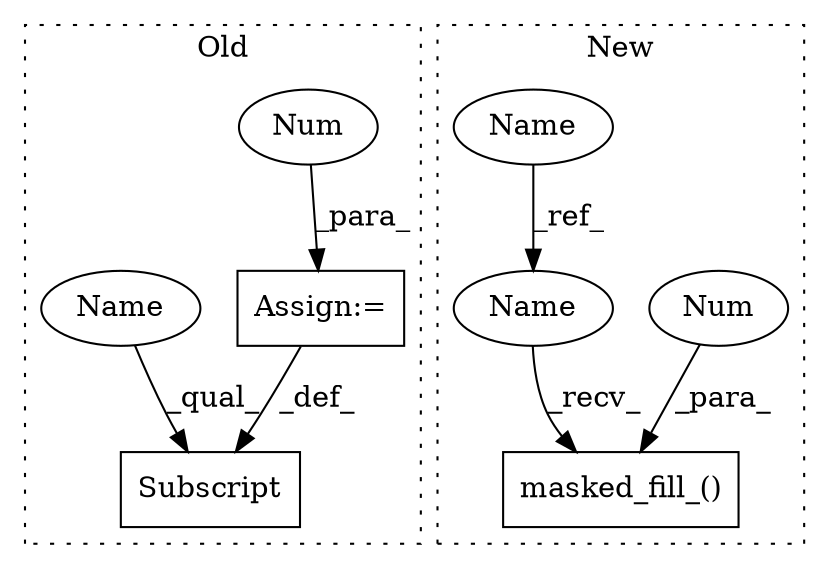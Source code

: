 digraph G {
subgraph cluster0 {
1 [label="Subscript" a="63" s="8962,0" l="17,0" shape="box"];
5 [label="Assign:=" a="68" s="8979" l="3" shape="box"];
6 [label="Num" a="76" s="8982" l="4" shape="ellipse"];
8 [label="Name" a="87" s="8962" l="1" shape="ellipse"];
label = "Old";
style="dotted";
}
subgraph cluster1 {
2 [label="masked_fill_()" a="75" s="9038,9073" l="15,1" shape="box"];
3 [label="Num" a="76" s="9069" l="4" shape="ellipse"];
4 [label="Name" a="87" s="8973" l="1" shape="ellipse"];
7 [label="Name" a="87" s="9038" l="1" shape="ellipse"];
label = "New";
style="dotted";
}
3 -> 2 [label="_para_"];
4 -> 7 [label="_ref_"];
5 -> 1 [label="_def_"];
6 -> 5 [label="_para_"];
7 -> 2 [label="_recv_"];
8 -> 1 [label="_qual_"];
}